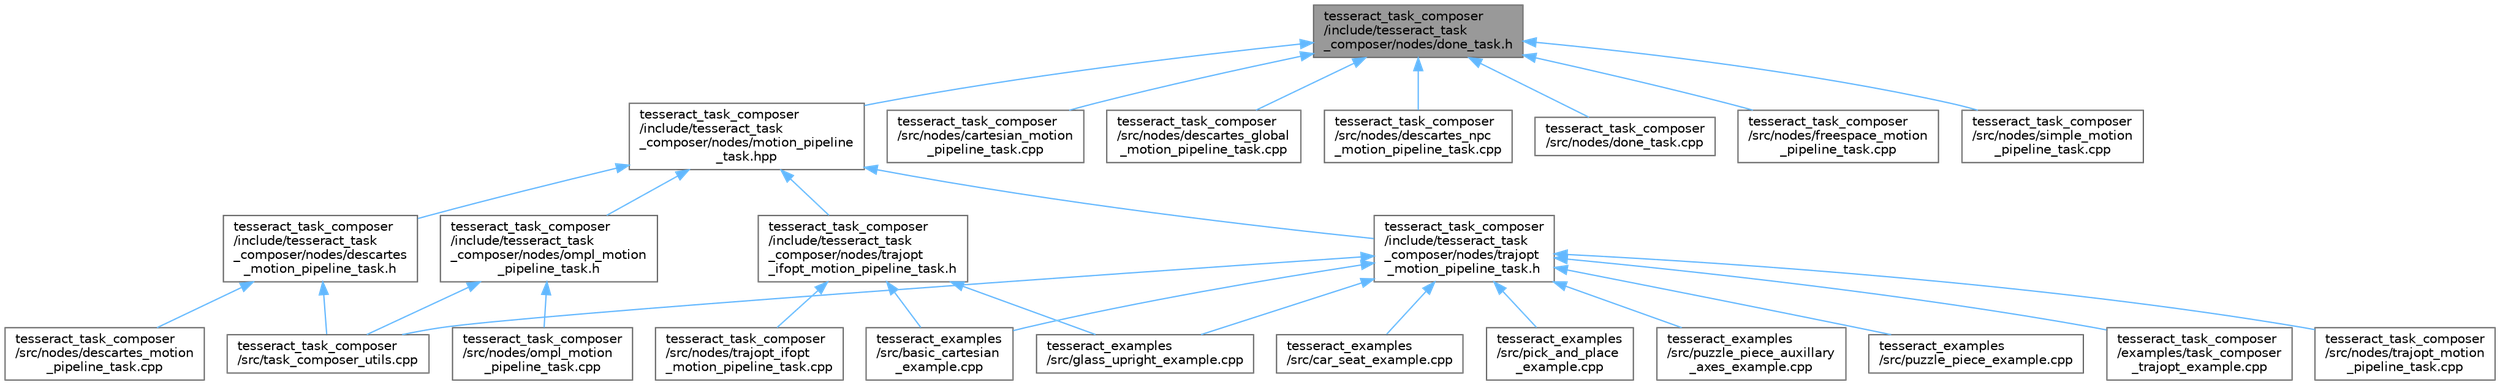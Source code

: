digraph "tesseract_task_composer/include/tesseract_task_composer/nodes/done_task.h"
{
 // LATEX_PDF_SIZE
  bgcolor="transparent";
  edge [fontname=Helvetica,fontsize=10,labelfontname=Helvetica,labelfontsize=10];
  node [fontname=Helvetica,fontsize=10,shape=box,height=0.2,width=0.4];
  Node1 [label="tesseract_task_composer\l/include/tesseract_task\l_composer/nodes/done_task.h",height=0.2,width=0.4,color="gray40", fillcolor="grey60", style="filled", fontcolor="black",tooltip=" "];
  Node1 -> Node2 [dir="back",color="steelblue1",style="solid"];
  Node2 [label="tesseract_task_composer\l/include/tesseract_task\l_composer/nodes/motion_pipeline\l_task.hpp",height=0.2,width=0.4,color="grey40", fillcolor="white", style="filled",URL="$de/d12/motion__pipeline__task_8hpp.html",tooltip=" "];
  Node2 -> Node3 [dir="back",color="steelblue1",style="solid"];
  Node3 [label="tesseract_task_composer\l/include/tesseract_task\l_composer/nodes/descartes\l_motion_pipeline_task.h",height=0.2,width=0.4,color="grey40", fillcolor="white", style="filled",URL="$d4/d01/descartes__motion__pipeline__task_8h.html",tooltip=" "];
  Node3 -> Node4 [dir="back",color="steelblue1",style="solid"];
  Node4 [label="tesseract_task_composer\l/src/nodes/descartes_motion\l_pipeline_task.cpp",height=0.2,width=0.4,color="grey40", fillcolor="white", style="filled",URL="$d4/daf/descartes__motion__pipeline__task_8cpp.html",tooltip=" "];
  Node3 -> Node5 [dir="back",color="steelblue1",style="solid"];
  Node5 [label="tesseract_task_composer\l/src/task_composer_utils.cpp",height=0.2,width=0.4,color="grey40", fillcolor="white", style="filled",URL="$d7/d3a/task__composer__utils_8cpp.html",tooltip="A task composer utils."];
  Node2 -> Node6 [dir="back",color="steelblue1",style="solid"];
  Node6 [label="tesseract_task_composer\l/include/tesseract_task\l_composer/nodes/ompl_motion\l_pipeline_task.h",height=0.2,width=0.4,color="grey40", fillcolor="white", style="filled",URL="$d0/de5/ompl__motion__pipeline__task_8h.html",tooltip=" "];
  Node6 -> Node7 [dir="back",color="steelblue1",style="solid"];
  Node7 [label="tesseract_task_composer\l/src/nodes/ompl_motion\l_pipeline_task.cpp",height=0.2,width=0.4,color="grey40", fillcolor="white", style="filled",URL="$d6/d5c/ompl__motion__pipeline__task_8cpp.html",tooltip=" "];
  Node6 -> Node5 [dir="back",color="steelblue1",style="solid"];
  Node2 -> Node8 [dir="back",color="steelblue1",style="solid"];
  Node8 [label="tesseract_task_composer\l/include/tesseract_task\l_composer/nodes/trajopt\l_ifopt_motion_pipeline_task.h",height=0.2,width=0.4,color="grey40", fillcolor="white", style="filled",URL="$d2/d10/trajopt__ifopt__motion__pipeline__task_8h.html",tooltip=" "];
  Node8 -> Node9 [dir="back",color="steelblue1",style="solid"];
  Node9 [label="tesseract_examples\l/src/basic_cartesian\l_example.cpp",height=0.2,width=0.4,color="grey40", fillcolor="white", style="filled",URL="$da/d69/basic__cartesian__example_8cpp.html",tooltip=" "];
  Node8 -> Node10 [dir="back",color="steelblue1",style="solid"];
  Node10 [label="tesseract_examples\l/src/glass_upright_example.cpp",height=0.2,width=0.4,color="grey40", fillcolor="white", style="filled",URL="$dc/da1/glass__upright__example_8cpp.html",tooltip="Glass upright example implementation."];
  Node8 -> Node11 [dir="back",color="steelblue1",style="solid"];
  Node11 [label="tesseract_task_composer\l/src/nodes/trajopt_ifopt\l_motion_pipeline_task.cpp",height=0.2,width=0.4,color="grey40", fillcolor="white", style="filled",URL="$d9/d1e/trajopt__ifopt__motion__pipeline__task_8cpp.html",tooltip=" "];
  Node2 -> Node12 [dir="back",color="steelblue1",style="solid"];
  Node12 [label="tesseract_task_composer\l/include/tesseract_task\l_composer/nodes/trajopt\l_motion_pipeline_task.h",height=0.2,width=0.4,color="grey40", fillcolor="white", style="filled",URL="$de/d7e/trajopt__motion__pipeline__task_8h.html",tooltip=" "];
  Node12 -> Node9 [dir="back",color="steelblue1",style="solid"];
  Node12 -> Node13 [dir="back",color="steelblue1",style="solid"];
  Node13 [label="tesseract_examples\l/src/car_seat_example.cpp",height=0.2,width=0.4,color="grey40", fillcolor="white", style="filled",URL="$d0/d87/car__seat__example_8cpp.html",tooltip="Car seat example implementation."];
  Node12 -> Node10 [dir="back",color="steelblue1",style="solid"];
  Node12 -> Node14 [dir="back",color="steelblue1",style="solid"];
  Node14 [label="tesseract_examples\l/src/pick_and_place\l_example.cpp",height=0.2,width=0.4,color="grey40", fillcolor="white", style="filled",URL="$d9/d6a/pick__and__place__example_8cpp.html",tooltip="Pick and place implementation."];
  Node12 -> Node15 [dir="back",color="steelblue1",style="solid"];
  Node15 [label="tesseract_examples\l/src/puzzle_piece_auxillary\l_axes_example.cpp",height=0.2,width=0.4,color="grey40", fillcolor="white", style="filled",URL="$d3/d7e/puzzle__piece__auxillary__axes__example_8cpp.html",tooltip="Puzzle piece auxillary axes implementation."];
  Node12 -> Node16 [dir="back",color="steelblue1",style="solid"];
  Node16 [label="tesseract_examples\l/src/puzzle_piece_example.cpp",height=0.2,width=0.4,color="grey40", fillcolor="white", style="filled",URL="$dd/d8f/puzzle__piece__example_8cpp.html",tooltip="Puzzle piece example implementation."];
  Node12 -> Node17 [dir="back",color="steelblue1",style="solid"];
  Node17 [label="tesseract_task_composer\l/examples/task_composer\l_trajopt_example.cpp",height=0.2,width=0.4,color="grey40", fillcolor="white", style="filled",URL="$de/d6f/task__composer__trajopt__example_8cpp.html",tooltip=" "];
  Node12 -> Node18 [dir="back",color="steelblue1",style="solid"];
  Node18 [label="tesseract_task_composer\l/src/nodes/trajopt_motion\l_pipeline_task.cpp",height=0.2,width=0.4,color="grey40", fillcolor="white", style="filled",URL="$d8/dc8/trajopt__motion__pipeline__task_8cpp.html",tooltip=" "];
  Node12 -> Node5 [dir="back",color="steelblue1",style="solid"];
  Node1 -> Node19 [dir="back",color="steelblue1",style="solid"];
  Node19 [label="tesseract_task_composer\l/src/nodes/cartesian_motion\l_pipeline_task.cpp",height=0.2,width=0.4,color="grey40", fillcolor="white", style="filled",URL="$d7/d06/cartesian__motion__pipeline__task_8cpp.html",tooltip=" "];
  Node1 -> Node20 [dir="back",color="steelblue1",style="solid"];
  Node20 [label="tesseract_task_composer\l/src/nodes/descartes_global\l_motion_pipeline_task.cpp",height=0.2,width=0.4,color="grey40", fillcolor="white", style="filled",URL="$db/d24/descartes__global__motion__pipeline__task_8cpp.html",tooltip=" "];
  Node1 -> Node21 [dir="back",color="steelblue1",style="solid"];
  Node21 [label="tesseract_task_composer\l/src/nodes/descartes_npc\l_motion_pipeline_task.cpp",height=0.2,width=0.4,color="grey40", fillcolor="white", style="filled",URL="$da/d51/descartes__npc__motion__pipeline__task_8cpp.html",tooltip=" "];
  Node1 -> Node22 [dir="back",color="steelblue1",style="solid"];
  Node22 [label="tesseract_task_composer\l/src/nodes/done_task.cpp",height=0.2,width=0.4,color="grey40", fillcolor="white", style="filled",URL="$d5/d37/done__task_8cpp.html",tooltip=" "];
  Node1 -> Node23 [dir="back",color="steelblue1",style="solid"];
  Node23 [label="tesseract_task_composer\l/src/nodes/freespace_motion\l_pipeline_task.cpp",height=0.2,width=0.4,color="grey40", fillcolor="white", style="filled",URL="$d9/d89/freespace__motion__pipeline__task_8cpp.html",tooltip=" "];
  Node1 -> Node24 [dir="back",color="steelblue1",style="solid"];
  Node24 [label="tesseract_task_composer\l/src/nodes/simple_motion\l_pipeline_task.cpp",height=0.2,width=0.4,color="grey40", fillcolor="white", style="filled",URL="$d8/de9/simple__motion__pipeline__task_8cpp.html",tooltip=" "];
}
